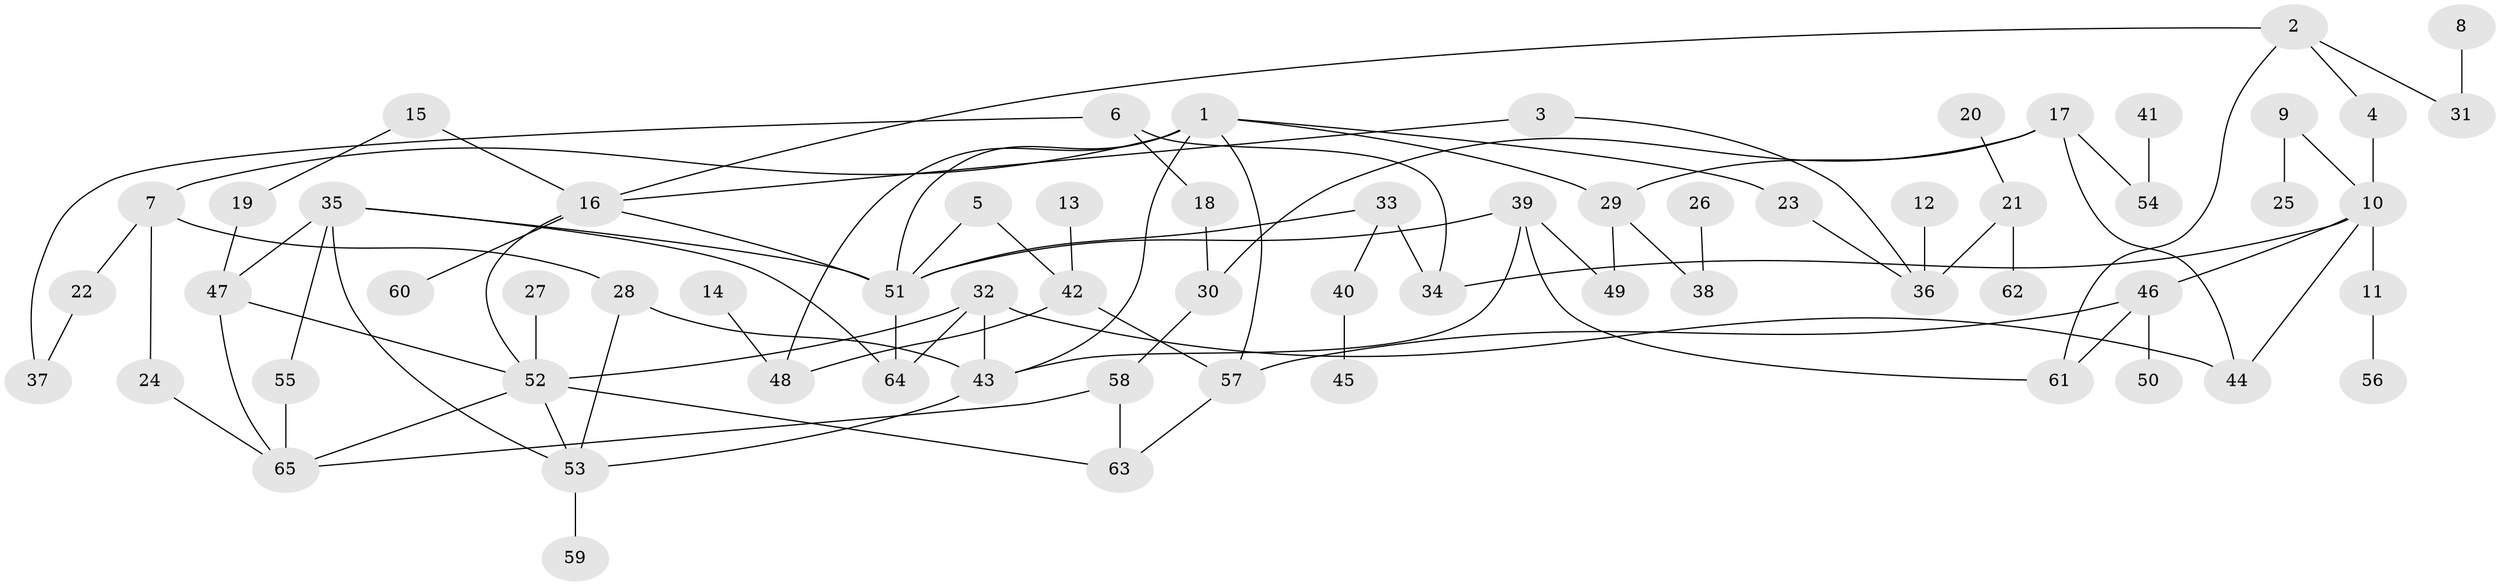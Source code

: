 // original degree distribution, {5: 0.06153846153846154, 8: 0.007692307692307693, 7: 0.007692307692307693, 3: 0.2, 6: 0.015384615384615385, 4: 0.13076923076923078, 2: 0.2153846153846154, 1: 0.36153846153846153}
// Generated by graph-tools (version 1.1) at 2025/01/03/09/25 03:01:05]
// undirected, 65 vertices, 92 edges
graph export_dot {
graph [start="1"]
  node [color=gray90,style=filled];
  1;
  2;
  3;
  4;
  5;
  6;
  7;
  8;
  9;
  10;
  11;
  12;
  13;
  14;
  15;
  16;
  17;
  18;
  19;
  20;
  21;
  22;
  23;
  24;
  25;
  26;
  27;
  28;
  29;
  30;
  31;
  32;
  33;
  34;
  35;
  36;
  37;
  38;
  39;
  40;
  41;
  42;
  43;
  44;
  45;
  46;
  47;
  48;
  49;
  50;
  51;
  52;
  53;
  54;
  55;
  56;
  57;
  58;
  59;
  60;
  61;
  62;
  63;
  64;
  65;
  1 -- 7 [weight=1.0];
  1 -- 23 [weight=1.0];
  1 -- 29 [weight=1.0];
  1 -- 43 [weight=1.0];
  1 -- 48 [weight=1.0];
  1 -- 51 [weight=1.0];
  1 -- 57 [weight=1.0];
  2 -- 4 [weight=1.0];
  2 -- 16 [weight=1.0];
  2 -- 31 [weight=1.0];
  2 -- 61 [weight=1.0];
  3 -- 16 [weight=1.0];
  3 -- 36 [weight=1.0];
  4 -- 10 [weight=1.0];
  5 -- 42 [weight=1.0];
  5 -- 51 [weight=1.0];
  6 -- 18 [weight=1.0];
  6 -- 34 [weight=1.0];
  6 -- 37 [weight=1.0];
  7 -- 22 [weight=1.0];
  7 -- 24 [weight=1.0];
  7 -- 28 [weight=1.0];
  8 -- 31 [weight=1.0];
  9 -- 10 [weight=1.0];
  9 -- 25 [weight=1.0];
  10 -- 11 [weight=1.0];
  10 -- 34 [weight=1.0];
  10 -- 44 [weight=1.0];
  10 -- 46 [weight=1.0];
  11 -- 56 [weight=1.0];
  12 -- 36 [weight=1.0];
  13 -- 42 [weight=1.0];
  14 -- 48 [weight=1.0];
  15 -- 16 [weight=1.0];
  15 -- 19 [weight=1.0];
  16 -- 51 [weight=1.0];
  16 -- 52 [weight=1.0];
  16 -- 60 [weight=1.0];
  17 -- 29 [weight=1.0];
  17 -- 30 [weight=1.0];
  17 -- 44 [weight=1.0];
  17 -- 54 [weight=1.0];
  18 -- 30 [weight=1.0];
  19 -- 47 [weight=1.0];
  20 -- 21 [weight=1.0];
  21 -- 36 [weight=2.0];
  21 -- 62 [weight=1.0];
  22 -- 37 [weight=1.0];
  23 -- 36 [weight=1.0];
  24 -- 65 [weight=1.0];
  26 -- 38 [weight=1.0];
  27 -- 52 [weight=1.0];
  28 -- 43 [weight=1.0];
  28 -- 53 [weight=1.0];
  29 -- 38 [weight=1.0];
  29 -- 49 [weight=1.0];
  30 -- 58 [weight=1.0];
  32 -- 43 [weight=1.0];
  32 -- 44 [weight=1.0];
  32 -- 52 [weight=1.0];
  32 -- 64 [weight=1.0];
  33 -- 34 [weight=1.0];
  33 -- 40 [weight=1.0];
  33 -- 51 [weight=1.0];
  35 -- 47 [weight=1.0];
  35 -- 51 [weight=1.0];
  35 -- 53 [weight=1.0];
  35 -- 55 [weight=1.0];
  35 -- 64 [weight=1.0];
  39 -- 43 [weight=1.0];
  39 -- 49 [weight=1.0];
  39 -- 51 [weight=1.0];
  39 -- 61 [weight=1.0];
  40 -- 45 [weight=1.0];
  41 -- 54 [weight=1.0];
  42 -- 48 [weight=1.0];
  42 -- 57 [weight=1.0];
  43 -- 53 [weight=1.0];
  46 -- 50 [weight=1.0];
  46 -- 57 [weight=1.0];
  46 -- 61 [weight=1.0];
  47 -- 52 [weight=1.0];
  47 -- 65 [weight=1.0];
  51 -- 64 [weight=1.0];
  52 -- 53 [weight=1.0];
  52 -- 63 [weight=1.0];
  52 -- 65 [weight=1.0];
  53 -- 59 [weight=1.0];
  55 -- 65 [weight=1.0];
  57 -- 63 [weight=1.0];
  58 -- 63 [weight=1.0];
  58 -- 65 [weight=1.0];
}
